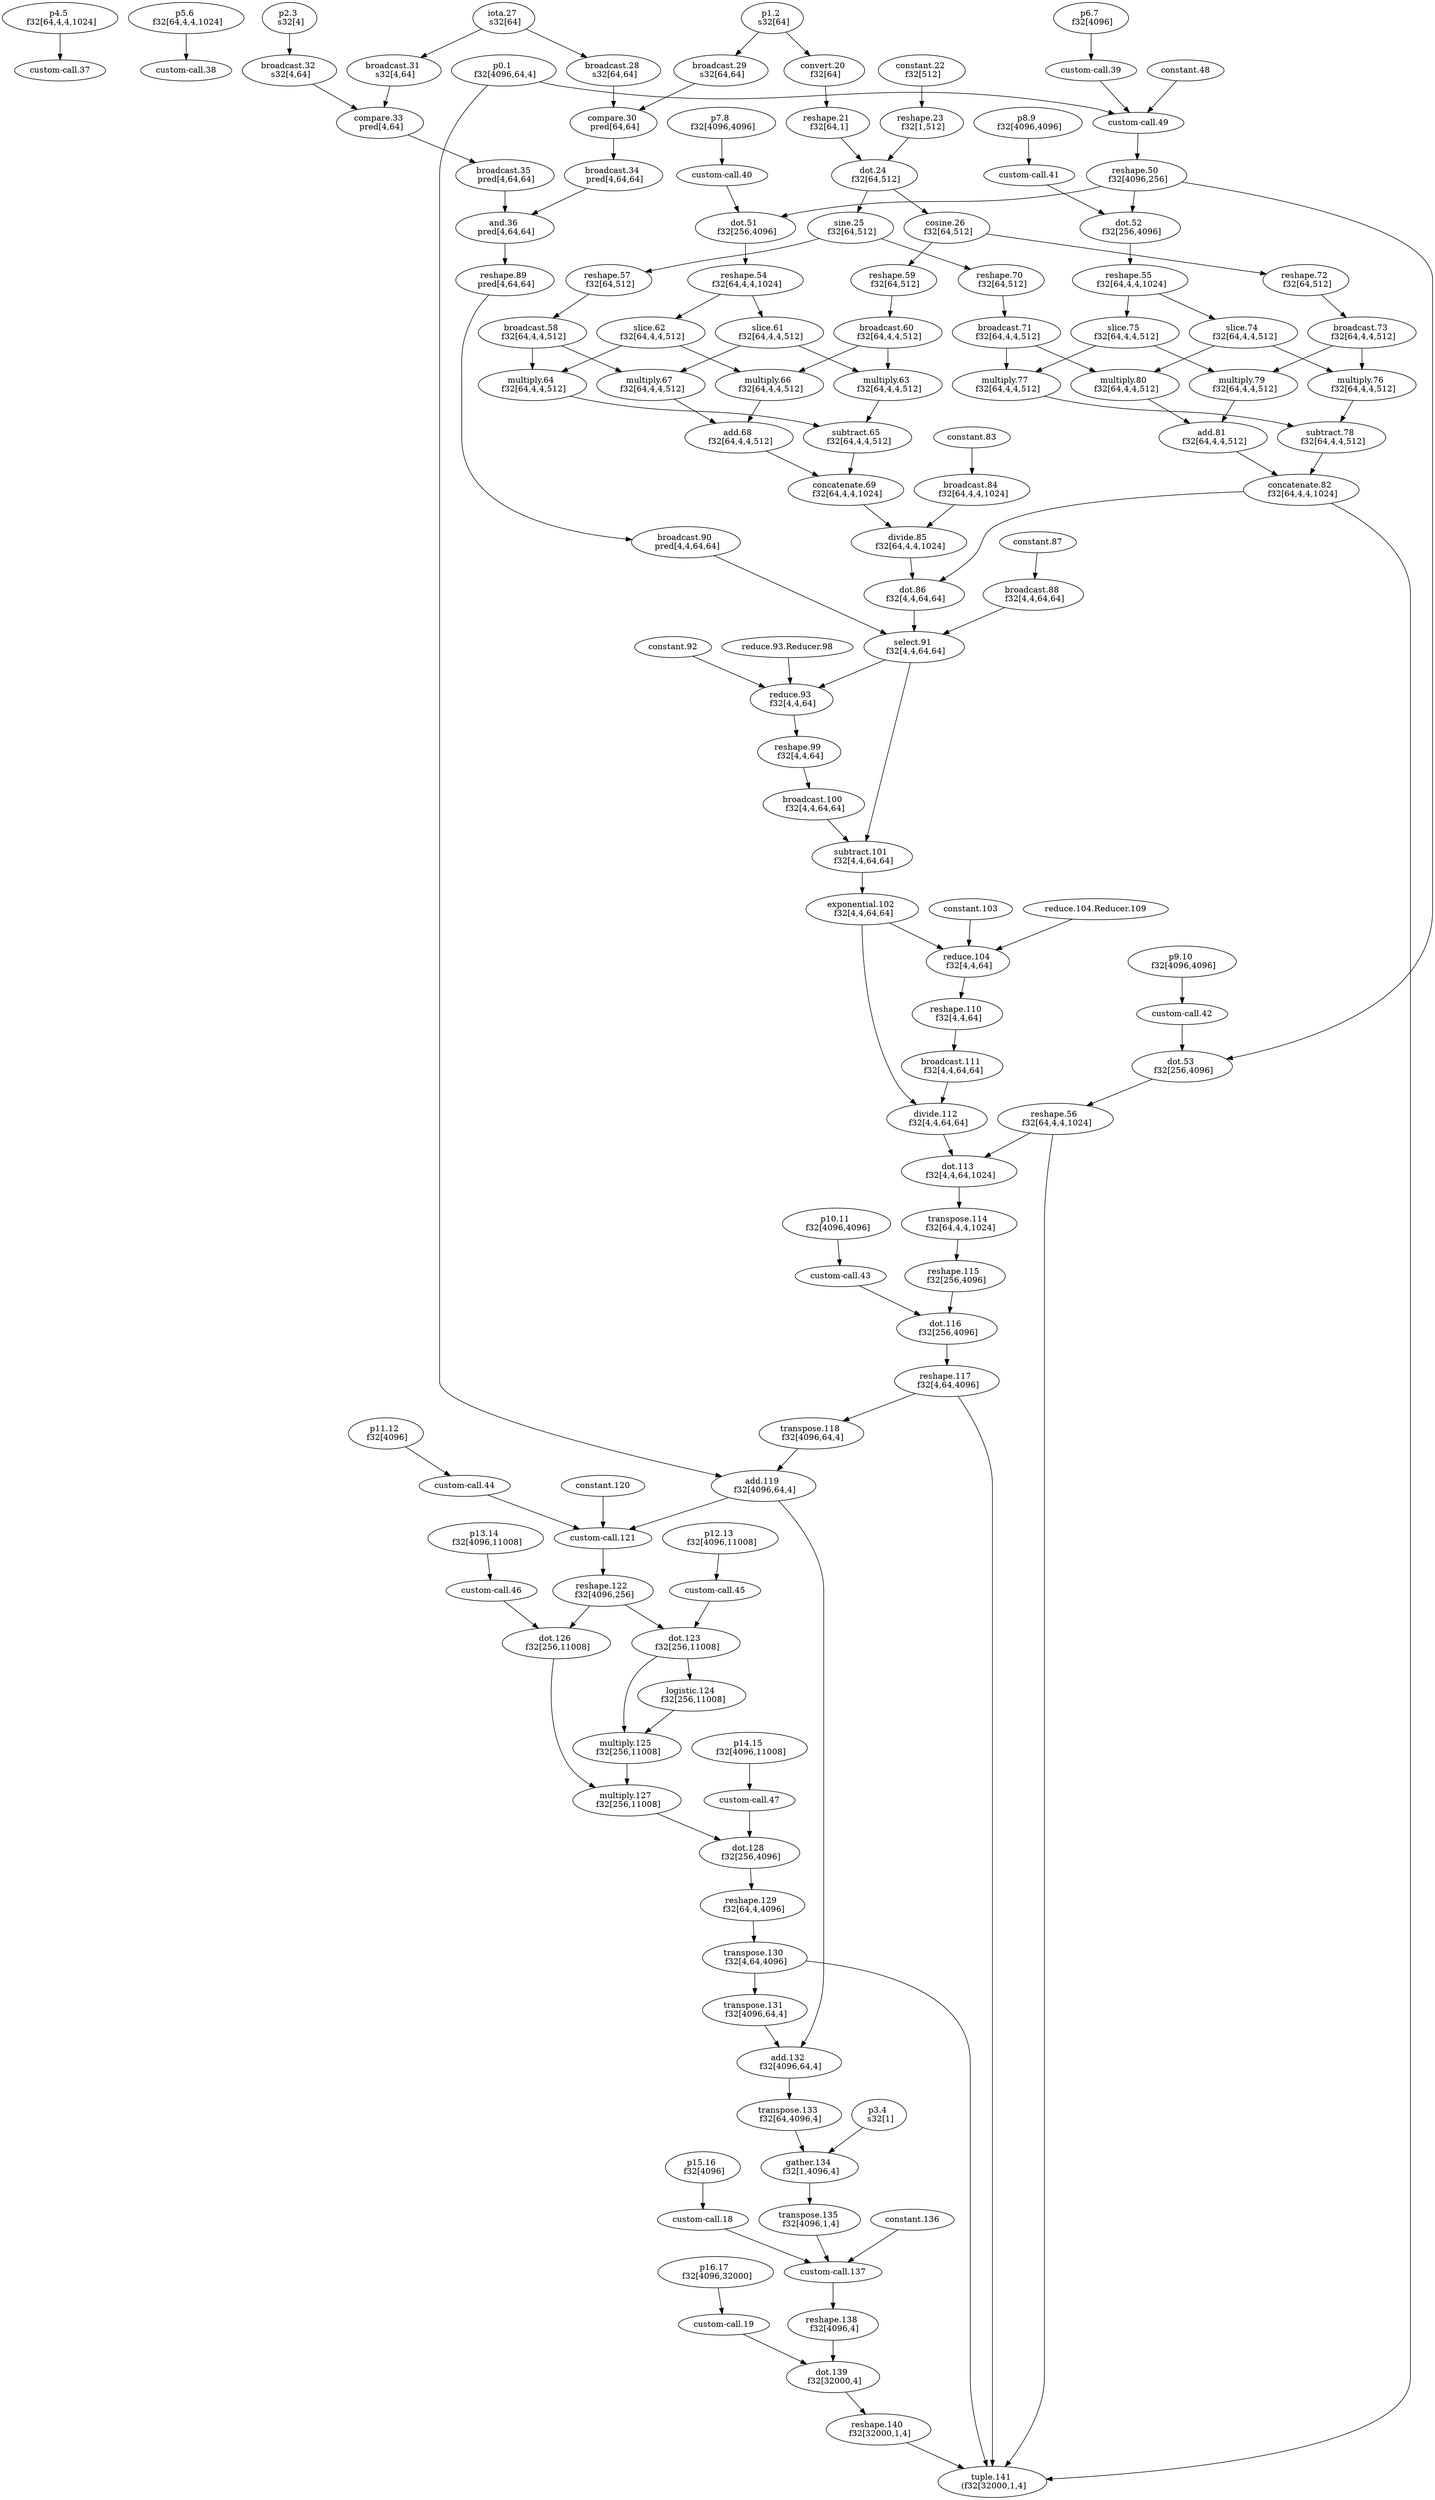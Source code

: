 digraph HloModule { 
	"p4.5" [label="p4.5 \n f32[64,4,4,1024]"];
	"p5.6" [label="p5.6 \n f32[64,4,4,1024]"];
	"p16.17" [label="p16.17 \n f32[4096,32000]"];
	"iota.27" [label="iota.27 \n s32[64]"];
	"broadcast.28" [label="broadcast.28 \n s32[64,64]"];
	"p1.2" [label="p1.2 \n s32[64]"];
	"broadcast.29" [label="broadcast.29 \n s32[64,64]"];
	"compare.30" [label="compare.30 \n pred[64,64]"];
	"broadcast.34" [label="broadcast.34 \n pred[4,64,64]"];
	"broadcast.31" [label="broadcast.31 \n s32[4,64]"];
	"p2.3" [label="p2.3 \n s32[4]"];
	"broadcast.32" [label="broadcast.32 \n s32[4,64]"];
	"compare.33" [label="compare.33 \n pred[4,64]"];
	"broadcast.35" [label="broadcast.35 \n pred[4,64,64]"];
	"and.36" [label="and.36 \n pred[4,64,64]"];
	"reshape.89" [label="reshape.89 \n pred[4,64,64]"];
	"broadcast.90" [label="broadcast.90 \n pred[4,4,64,64]"];
	"convert.20" [label="convert.20 \n f32[64]"];
	"reshape.21" [label="reshape.21 \n f32[64,1]"];
	"constant.22" [label="constant.22 \n f32[512]"];
	"reshape.23" [label="reshape.23 \n f32[1,512]"];
	"dot.24" [label="dot.24 \n f32[64,512]"];
	"cosine.26" [label="cosine.26 \n f32[64,512]"];
	"reshape.59" [label="reshape.59 \n f32[64,512]"];
	"broadcast.60" [label="broadcast.60 \n f32[64,4,4,512]"];
	"p0.1" [label="p0.1 \n f32[4096,64,4]"];
	"p6.7" [label="p6.7 \n f32[4096]"];
	"reshape.50" [label="reshape.50 \n f32[4096,256]"];
	"p7.8" [label="p7.8 \n f32[4096,4096]"];
	"dot.51" [label="dot.51 \n f32[256,4096]"];
	"reshape.54" [label="reshape.54 \n f32[64,4,4,1024]"];
	"slice.61" [label="slice.61 \n f32[64,4,4,512]"];
	"multiply.63" [label="multiply.63 \n f32[64,4,4,512]"];
	"sine.25" [label="sine.25 \n f32[64,512]"];
	"reshape.57" [label="reshape.57 \n f32[64,512]"];
	"broadcast.58" [label="broadcast.58 \n f32[64,4,4,512]"];
	"slice.62" [label="slice.62 \n f32[64,4,4,512]"];
	"multiply.64" [label="multiply.64 \n f32[64,4,4,512]"];
	"subtract.65" [label="subtract.65 \n f32[64,4,4,512]"];
	"multiply.66" [label="multiply.66 \n f32[64,4,4,512]"];
	"multiply.67" [label="multiply.67 \n f32[64,4,4,512]"];
	"add.68" [label="add.68 \n f32[64,4,4,512]"];
	"concatenate.69" [label="concatenate.69 \n f32[64,4,4,1024]"];
	"broadcast.84" [label="broadcast.84 \n f32[64,4,4,1024]"];
	"divide.85" [label="divide.85 \n f32[64,4,4,1024]"];
	"reshape.72" [label="reshape.72 \n f32[64,512]"];
	"broadcast.73" [label="broadcast.73 \n f32[64,4,4,512]"];
	"p8.9" [label="p8.9 \n f32[4096,4096]"];
	"dot.52" [label="dot.52 \n f32[256,4096]"];
	"reshape.55" [label="reshape.55 \n f32[64,4,4,1024]"];
	"slice.74" [label="slice.74 \n f32[64,4,4,512]"];
	"multiply.76" [label="multiply.76 \n f32[64,4,4,512]"];
	"reshape.70" [label="reshape.70 \n f32[64,512]"];
	"broadcast.71" [label="broadcast.71 \n f32[64,4,4,512]"];
	"slice.75" [label="slice.75 \n f32[64,4,4,512]"];
	"multiply.77" [label="multiply.77 \n f32[64,4,4,512]"];
	"subtract.78" [label="subtract.78 \n f32[64,4,4,512]"];
	"multiply.79" [label="multiply.79 \n f32[64,4,4,512]"];
	"multiply.80" [label="multiply.80 \n f32[64,4,4,512]"];
	"add.81" [label="add.81 \n f32[64,4,4,512]"];
	"concatenate.82" [label="concatenate.82 \n f32[64,4,4,1024]"];
	"dot.86" [label="dot.86 \n f32[4,4,64,64]"];
	"broadcast.88" [label="broadcast.88 \n f32[4,4,64,64]"];
	"select.91" [label="select.91 \n f32[4,4,64,64]"];
	"reduce.93" [label="reduce.93 \n f32[4,4,64]"];
	"reshape.99" [label="reshape.99 \n f32[4,4,64]"];
	"broadcast.100" [label="broadcast.100 \n f32[4,4,64,64]"];
	"subtract.101" [label="subtract.101 \n f32[4,4,64,64]"];
	"exponential.102" [label="exponential.102 \n f32[4,4,64,64]"];
	"reduce.104" [label="reduce.104 \n f32[4,4,64]"];
	"reshape.110" [label="reshape.110 \n f32[4,4,64]"];
	"broadcast.111" [label="broadcast.111 \n f32[4,4,64,64]"];
	"divide.112" [label="divide.112 \n f32[4,4,64,64]"];
	"p9.10" [label="p9.10 \n f32[4096,4096]"];
	"dot.53" [label="dot.53 \n f32[256,4096]"];
	"reshape.56" [label="reshape.56 \n f32[64,4,4,1024]"];
	"dot.113" [label="dot.113 \n f32[4,4,64,1024]"];
	"transpose.114" [label="transpose.114 \n f32[64,4,4,1024]"];
	"reshape.115" [label="reshape.115 \n f32[256,4096]"];
	"p10.11" [label="p10.11 \n f32[4096,4096]"];
	"dot.116" [label="dot.116 \n f32[256,4096]"];
	"reshape.117" [label="reshape.117 \n f32[4,64,4096]"];
	"transpose.118" [label="transpose.118 \n f32[4096,64,4]"];
	"add.119" [label="add.119 \n f32[4096,64,4]"];
	"p11.12" [label="p11.12 \n f32[4096]"];
	"reshape.122" [label="reshape.122 \n f32[4096,256]"];
	"p12.13" [label="p12.13 \n f32[4096,11008]"];
	"dot.123" [label="dot.123 \n f32[256,11008]"];
	"logistic.124" [label="logistic.124 \n f32[256,11008]"];
	"multiply.125" [label="multiply.125 \n f32[256,11008]"];
	"p13.14" [label="p13.14 \n f32[4096,11008]"];
	"dot.126" [label="dot.126 \n f32[256,11008]"];
	"multiply.127" [label="multiply.127 \n f32[256,11008]"];
	"p14.15" [label="p14.15 \n f32[4096,11008]"];
	"dot.128" [label="dot.128 \n f32[256,4096]"];
	"reshape.129" [label="reshape.129 \n f32[64,4,4096]"];
	"transpose.130" [label="transpose.130 \n f32[4,64,4096]"];
	"transpose.131" [label="transpose.131 \n f32[4096,64,4]"];
	"add.132" [label="add.132 \n f32[4096,64,4]"];
	"transpose.133" [label="transpose.133 \n f32[64,4096,4]"];
	"p3.4" [label="p3.4 \n s32[1]"];
	"gather.134" [label="gather.134 \n f32[1,4096,4]"];
	"transpose.135" [label="transpose.135 \n f32[4096,1,4]"];
	"p15.16" [label="p15.16 \n f32[4096]"];
	"reshape.138" [label="reshape.138 \n f32[4096,4]"];
	"dot.139" [label="dot.139 \n f32[32000,4]"];
	"reshape.140" [label="reshape.140 \n f32[32000,1,4]"];
	"tuple.141" [label="tuple.141 \n (f32[32000,1,4]"]; 
 	"p4.5" -> "custom-call.37";
	"p5.6" -> "custom-call.38";
	"p16.17" -> "custom-call.19";
	"iota.27" -> "broadcast.28";
	"p1.2" -> "broadcast.29";
	"broadcast.28" -> "compare.30";
	"broadcast.29" -> "compare.30";
	"compare.30" -> "broadcast.34";
	"iota.27" -> "broadcast.31";
	"p2.3" -> "broadcast.32";
	"broadcast.31" -> "compare.33";
	"broadcast.32" -> "compare.33";
	"compare.33" -> "broadcast.35";
	"broadcast.34" -> "and.36";
	"broadcast.35" -> "and.36";
	"and.36" -> "reshape.89";
	"reshape.89" -> "broadcast.90";
	"p1.2" -> "convert.20";
	"convert.20" -> "reshape.21";
	"constant.22" -> "reshape.23";
	"reshape.21" -> "dot.24";
	"reshape.23" -> "dot.24";
	"dot.24" -> "cosine.26";
	"cosine.26" -> "reshape.59";
	"reshape.59" -> "broadcast.60";
	"p6.7" -> "custom-call.39";
	"p0.1" -> "custom-call.49";
	"custom-call.39" -> "custom-call.49";
	"constant.48" -> "custom-call.49";
	"custom-call.49" -> "reshape.50";
	"p7.8" -> "custom-call.40";
	"reshape.50" -> "dot.51";
	"custom-call.40" -> "dot.51";
	"dot.51" -> "reshape.54";
	"reshape.54" -> "slice.61";
	"broadcast.60" -> "multiply.63";
	"slice.61" -> "multiply.63";
	"dot.24" -> "sine.25";
	"sine.25" -> "reshape.57";
	"reshape.57" -> "broadcast.58";
	"reshape.54" -> "slice.62";
	"broadcast.58" -> "multiply.64";
	"slice.62" -> "multiply.64";
	"multiply.63" -> "subtract.65";
	"multiply.64" -> "subtract.65";
	"broadcast.60" -> "multiply.66";
	"slice.62" -> "multiply.66";
	"broadcast.58" -> "multiply.67";
	"slice.61" -> "multiply.67";
	"multiply.66" -> "add.68";
	"multiply.67" -> "add.68";
	"subtract.65" -> "concatenate.69";
	"add.68" -> "concatenate.69";
	"constant.83" -> "broadcast.84";
	"concatenate.69" -> "divide.85";
	"broadcast.84" -> "divide.85";
	"cosine.26" -> "reshape.72";
	"reshape.72" -> "broadcast.73";
	"p8.9" -> "custom-call.41";
	"reshape.50" -> "dot.52";
	"custom-call.41" -> "dot.52";
	"dot.52" -> "reshape.55";
	"reshape.55" -> "slice.74";
	"broadcast.73" -> "multiply.76";
	"slice.74" -> "multiply.76";
	"sine.25" -> "reshape.70";
	"reshape.70" -> "broadcast.71";
	"reshape.55" -> "slice.75";
	"broadcast.71" -> "multiply.77";
	"slice.75" -> "multiply.77";
	"multiply.76" -> "subtract.78";
	"multiply.77" -> "subtract.78";
	"broadcast.73" -> "multiply.79";
	"slice.75" -> "multiply.79";
	"broadcast.71" -> "multiply.80";
	"slice.74" -> "multiply.80";
	"multiply.79" -> "add.81";
	"multiply.80" -> "add.81";
	"subtract.78" -> "concatenate.82";
	"add.81" -> "concatenate.82";
	"divide.85" -> "dot.86";
	"concatenate.82" -> "dot.86";
	"constant.87" -> "broadcast.88";
	"broadcast.90" -> "select.91";
	"dot.86" -> "select.91";
	"broadcast.88" -> "select.91";
	"select.91" -> "reduce.93";
	"constant.92" -> "reduce.93";
	"reduce.93.Reducer.98" -> "reduce.93";
	"reduce.93" -> "reshape.99";
	"reshape.99" -> "broadcast.100";
	"select.91" -> "subtract.101";
	"broadcast.100" -> "subtract.101";
	"subtract.101" -> "exponential.102";
	"exponential.102" -> "reduce.104";
	"constant.103" -> "reduce.104";
	"reduce.104.Reducer.109" -> "reduce.104";
	"reduce.104" -> "reshape.110";
	"reshape.110" -> "broadcast.111";
	"exponential.102" -> "divide.112";
	"broadcast.111" -> "divide.112";
	"p9.10" -> "custom-call.42";
	"reshape.50" -> "dot.53";
	"custom-call.42" -> "dot.53";
	"dot.53" -> "reshape.56";
	"divide.112" -> "dot.113";
	"reshape.56" -> "dot.113";
	"dot.113" -> "transpose.114";
	"transpose.114" -> "reshape.115";
	"p10.11" -> "custom-call.43";
	"reshape.115" -> "dot.116";
	"custom-call.43" -> "dot.116";
	"dot.116" -> "reshape.117";
	"reshape.117" -> "transpose.118";
	"transpose.118" -> "add.119";
	"p0.1" -> "add.119";
	"p11.12" -> "custom-call.44";
	"add.119" -> "custom-call.121";
	"custom-call.44" -> "custom-call.121";
	"constant.120" -> "custom-call.121";
	"custom-call.121" -> "reshape.122";
	"p12.13" -> "custom-call.45";
	"reshape.122" -> "dot.123";
	"custom-call.45" -> "dot.123";
	"dot.123" -> "logistic.124";
	"dot.123" -> "multiply.125";
	"logistic.124" -> "multiply.125";
	"p13.14" -> "custom-call.46";
	"reshape.122" -> "dot.126";
	"custom-call.46" -> "dot.126";
	"multiply.125" -> "multiply.127";
	"dot.126" -> "multiply.127";
	"p14.15" -> "custom-call.47";
	"multiply.127" -> "dot.128";
	"custom-call.47" -> "dot.128";
	"dot.128" -> "reshape.129";
	"reshape.129" -> "transpose.130";
	"transpose.130" -> "transpose.131";
	"transpose.131" -> "add.132";
	"add.119" -> "add.132";
	"add.132" -> "transpose.133";
	"transpose.133" -> "gather.134";
	"p3.4" -> "gather.134";
	"gather.134" -> "transpose.135";
	"p15.16" -> "custom-call.18";
	"transpose.135" -> "custom-call.137";
	"custom-call.18" -> "custom-call.137";
	"constant.136" -> "custom-call.137";
	"custom-call.137" -> "reshape.138";
	"custom-call.19" -> "dot.139";
	"reshape.138" -> "dot.139";
	"dot.139" -> "reshape.140";
	"reshape.140" -> "tuple.141";
	"concatenate.82" -> "tuple.141";
	"reshape.56" -> "tuple.141";
	"reshape.117" -> "tuple.141";
	"transpose.130" -> "tuple.141";
 }